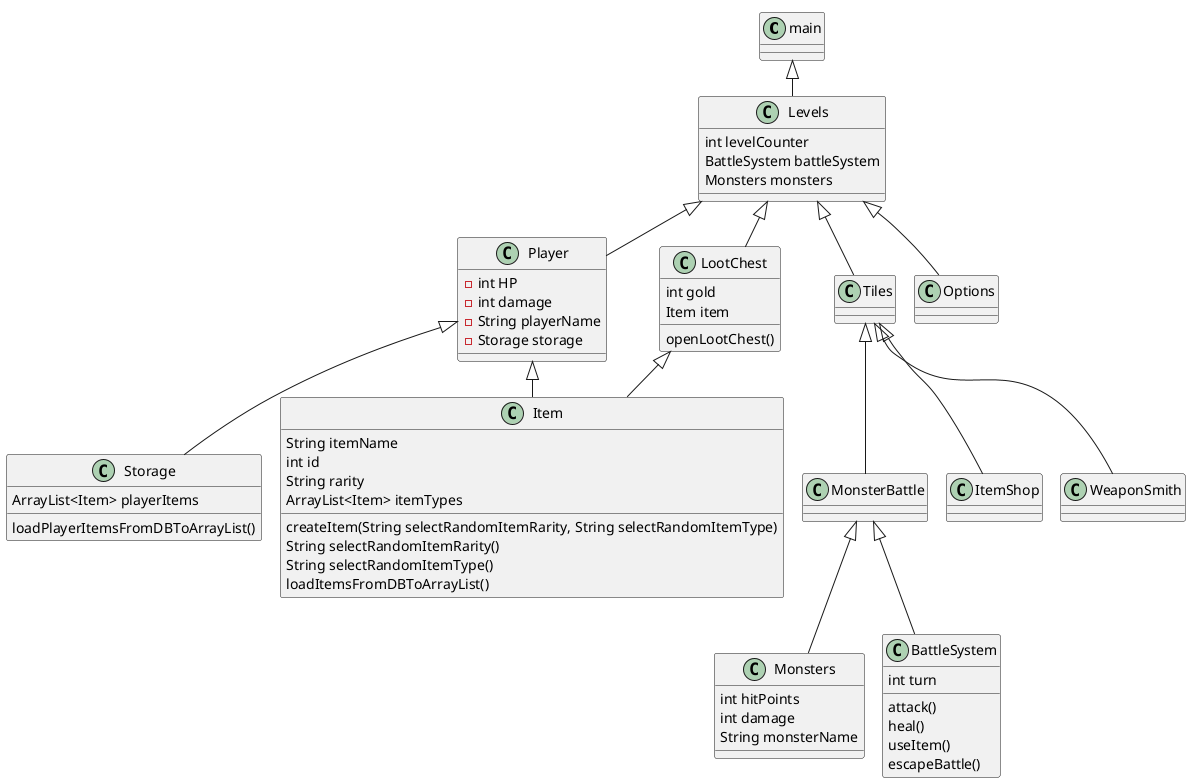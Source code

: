 @startuml
'https://plantuml.com/class-diagram

!pragma layout smetana

class main {
}

class Player {
- int HP
- int damage
- String playerName
- Storage storage
}

class Monsters {
int hitPoints
int damage
String monsterName
}

class BattleSystem {
int turn

attack()
heal()
useItem()
escapeBattle()
}

class Storage {
ArrayList<Item> playerItems

loadPlayerItemsFromDBToArrayList()
}

class Levels {
int levelCounter
BattleSystem battleSystem
Monsters monsters
}

class Item {
String itemName
int id
String rarity
ArrayList<Item> itemTypes

createItem(String selectRandomItemRarity, String selectRandomItemType)
String selectRandomItemRarity()
String selectRandomItemType()
loadItemsFromDBToArrayList()
}

class LootChest {
int gold
Item item

openLootChest()
}

class Tiles {

}

class MonsterBattle {
}

class ItemShop {
}

class Options {
}


main <|-- Levels
Levels <|-- Player
Levels <|-- Options
Player <|-- Storage
Player <|-- Item
LootChest <|-- Item
Levels <|-- LootChest
Levels <|-- Tiles
Tiles <|-- ItemShop
Tiles <|-- WeaponSmith
Tiles <|-- MonsterBattle
MonsterBattle <|-- Monsters
MonsterBattle <|-- BattleSystem

@enduml